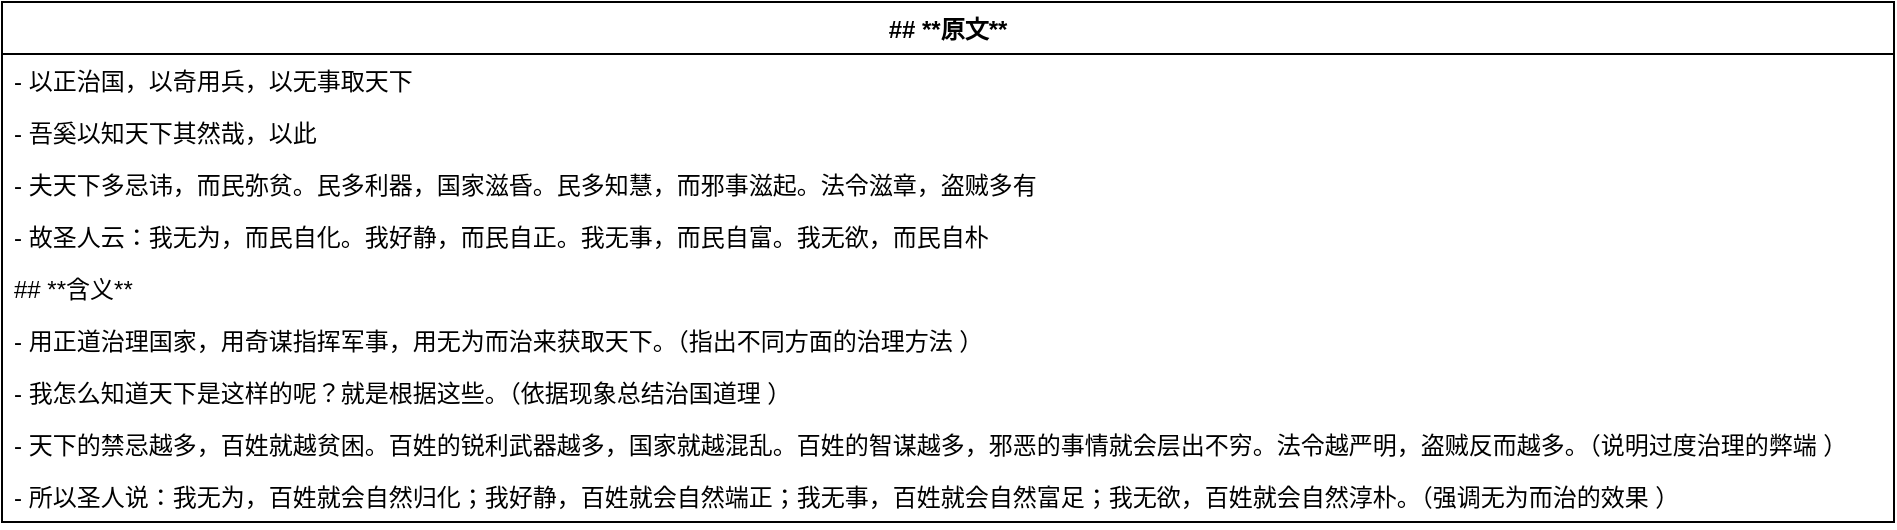 <mxfile version="26.1.0">
  <diagram name="第 1 页" id="gBlgUbYeK6H6iG0PE7dt">
    <mxGraphModel dx="4630" dy="2377" grid="0" gridSize="10" guides="1" tooltips="1" connect="1" arrows="1" fold="1" page="0" pageScale="1" pageWidth="827" pageHeight="1169" math="0" shadow="0">
      <root>
        <mxCell id="0" />
        <mxCell id="1" parent="0" />
        <mxCell id="atzDWvlatwnabKf19Kp3-1" value="## **原文**" style="swimlane;fontStyle=1;childLayout=stackLayout;horizontal=1;startSize=26;horizontalStack=0;resizeParent=1;resizeParentMax=0;resizeLast=0;collapsible=1;marginBottom=0;" vertex="1" parent="1">
          <mxGeometry x="-3937" y="-1166" width="946" height="260" as="geometry" />
        </mxCell>
        <mxCell id="atzDWvlatwnabKf19Kp3-2" value="- 以正治国，以奇用兵，以无事取天下" style="text;strokeColor=none;fillColor=none;align=left;verticalAlign=top;spacingLeft=4;spacingRight=4;overflow=hidden;rotatable=0;points=[[0,0.5],[1,0.5]];portConstraint=eastwest;" vertex="1" parent="atzDWvlatwnabKf19Kp3-1">
          <mxGeometry y="26" width="946" height="26" as="geometry" />
        </mxCell>
        <mxCell id="atzDWvlatwnabKf19Kp3-3" value="- 吾奚以知天下其然哉，以此" style="text;strokeColor=none;fillColor=none;align=left;verticalAlign=top;spacingLeft=4;spacingRight=4;overflow=hidden;rotatable=0;points=[[0,0.5],[1,0.5]];portConstraint=eastwest;" vertex="1" parent="atzDWvlatwnabKf19Kp3-1">
          <mxGeometry y="52" width="946" height="26" as="geometry" />
        </mxCell>
        <mxCell id="atzDWvlatwnabKf19Kp3-4" value="- 夫天下多忌讳，而民弥贫。民多利器，国家滋昏。民多知慧，而邪事滋起。法令滋章，盗贼多有" style="text;strokeColor=none;fillColor=none;align=left;verticalAlign=top;spacingLeft=4;spacingRight=4;overflow=hidden;rotatable=0;points=[[0,0.5],[1,0.5]];portConstraint=eastwest;" vertex="1" parent="atzDWvlatwnabKf19Kp3-1">
          <mxGeometry y="78" width="946" height="26" as="geometry" />
        </mxCell>
        <mxCell id="atzDWvlatwnabKf19Kp3-5" value="- 故圣人云：我无为，而民自化。我好静，而民自正。我无事，而民自富。我无欲，而民自朴" style="text;strokeColor=none;fillColor=none;align=left;verticalAlign=top;spacingLeft=4;spacingRight=4;overflow=hidden;rotatable=0;points=[[0,0.5],[1,0.5]];portConstraint=eastwest;" vertex="1" parent="atzDWvlatwnabKf19Kp3-1">
          <mxGeometry y="104" width="946" height="26" as="geometry" />
        </mxCell>
        <mxCell id="atzDWvlatwnabKf19Kp3-6" value="## **含义**" style="text;strokeColor=none;fillColor=none;align=left;verticalAlign=top;spacingLeft=4;spacingRight=4;overflow=hidden;rotatable=0;points=[[0,0.5],[1,0.5]];portConstraint=eastwest;" vertex="1" parent="atzDWvlatwnabKf19Kp3-1">
          <mxGeometry y="130" width="946" height="26" as="geometry" />
        </mxCell>
        <mxCell id="atzDWvlatwnabKf19Kp3-7" value="- 用正道治理国家，用奇谋指挥军事，用无为而治来获取天下。（指出不同方面的治理方法 ）" style="text;strokeColor=none;fillColor=none;align=left;verticalAlign=top;spacingLeft=4;spacingRight=4;overflow=hidden;rotatable=0;points=[[0,0.5],[1,0.5]];portConstraint=eastwest;" vertex="1" parent="atzDWvlatwnabKf19Kp3-1">
          <mxGeometry y="156" width="946" height="26" as="geometry" />
        </mxCell>
        <mxCell id="atzDWvlatwnabKf19Kp3-8" value="- 我怎么知道天下是这样的呢？就是根据这些。（依据现象总结治国道理 ）" style="text;strokeColor=none;fillColor=none;align=left;verticalAlign=top;spacingLeft=4;spacingRight=4;overflow=hidden;rotatable=0;points=[[0,0.5],[1,0.5]];portConstraint=eastwest;" vertex="1" parent="atzDWvlatwnabKf19Kp3-1">
          <mxGeometry y="182" width="946" height="26" as="geometry" />
        </mxCell>
        <mxCell id="atzDWvlatwnabKf19Kp3-9" value="- 天下的禁忌越多，百姓就越贫困。百姓的锐利武器越多，国家就越混乱。百姓的智谋越多，邪恶的事情就会层出不穷。法令越严明，盗贼反而越多。（说明过度治理的弊端 ）" style="text;strokeColor=none;fillColor=none;align=left;verticalAlign=top;spacingLeft=4;spacingRight=4;overflow=hidden;rotatable=0;points=[[0,0.5],[1,0.5]];portConstraint=eastwest;" vertex="1" parent="atzDWvlatwnabKf19Kp3-1">
          <mxGeometry y="208" width="946" height="26" as="geometry" />
        </mxCell>
        <mxCell id="atzDWvlatwnabKf19Kp3-10" value="- 所以圣人说：我无为，百姓就会自然归化；我好静，百姓就会自然端正；我无事，百姓就会自然富足；我无欲，百姓就会自然淳朴。（强调无为而治的效果 ）" style="text;strokeColor=none;fillColor=none;align=left;verticalAlign=top;spacingLeft=4;spacingRight=4;overflow=hidden;rotatable=0;points=[[0,0.5],[1,0.5]];portConstraint=eastwest;" vertex="1" parent="atzDWvlatwnabKf19Kp3-1">
          <mxGeometry y="234" width="946" height="26" as="geometry" />
        </mxCell>
      </root>
    </mxGraphModel>
  </diagram>
</mxfile>
